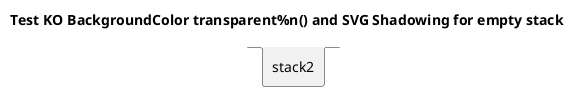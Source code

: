 {
  "sha1": "ntyeptthb7eckhs8zrs2171twdk07cy",
  "insertion": {
    "when": "2024-06-04T17:28:39.029Z",
    "url": "https://forum.plantuml.net/11725/shadowing-issues-empty-stack-transparent-backgroundcolor",
    "user": "plantuml@gmail.com"
  }
}
@startuml
skinparam BackgroundColor transparent
title Test **KO** BackgroundColor **transparent**%n() and **SVG** Shadowing for empty stack
stack stack2 {
}
@enduml

